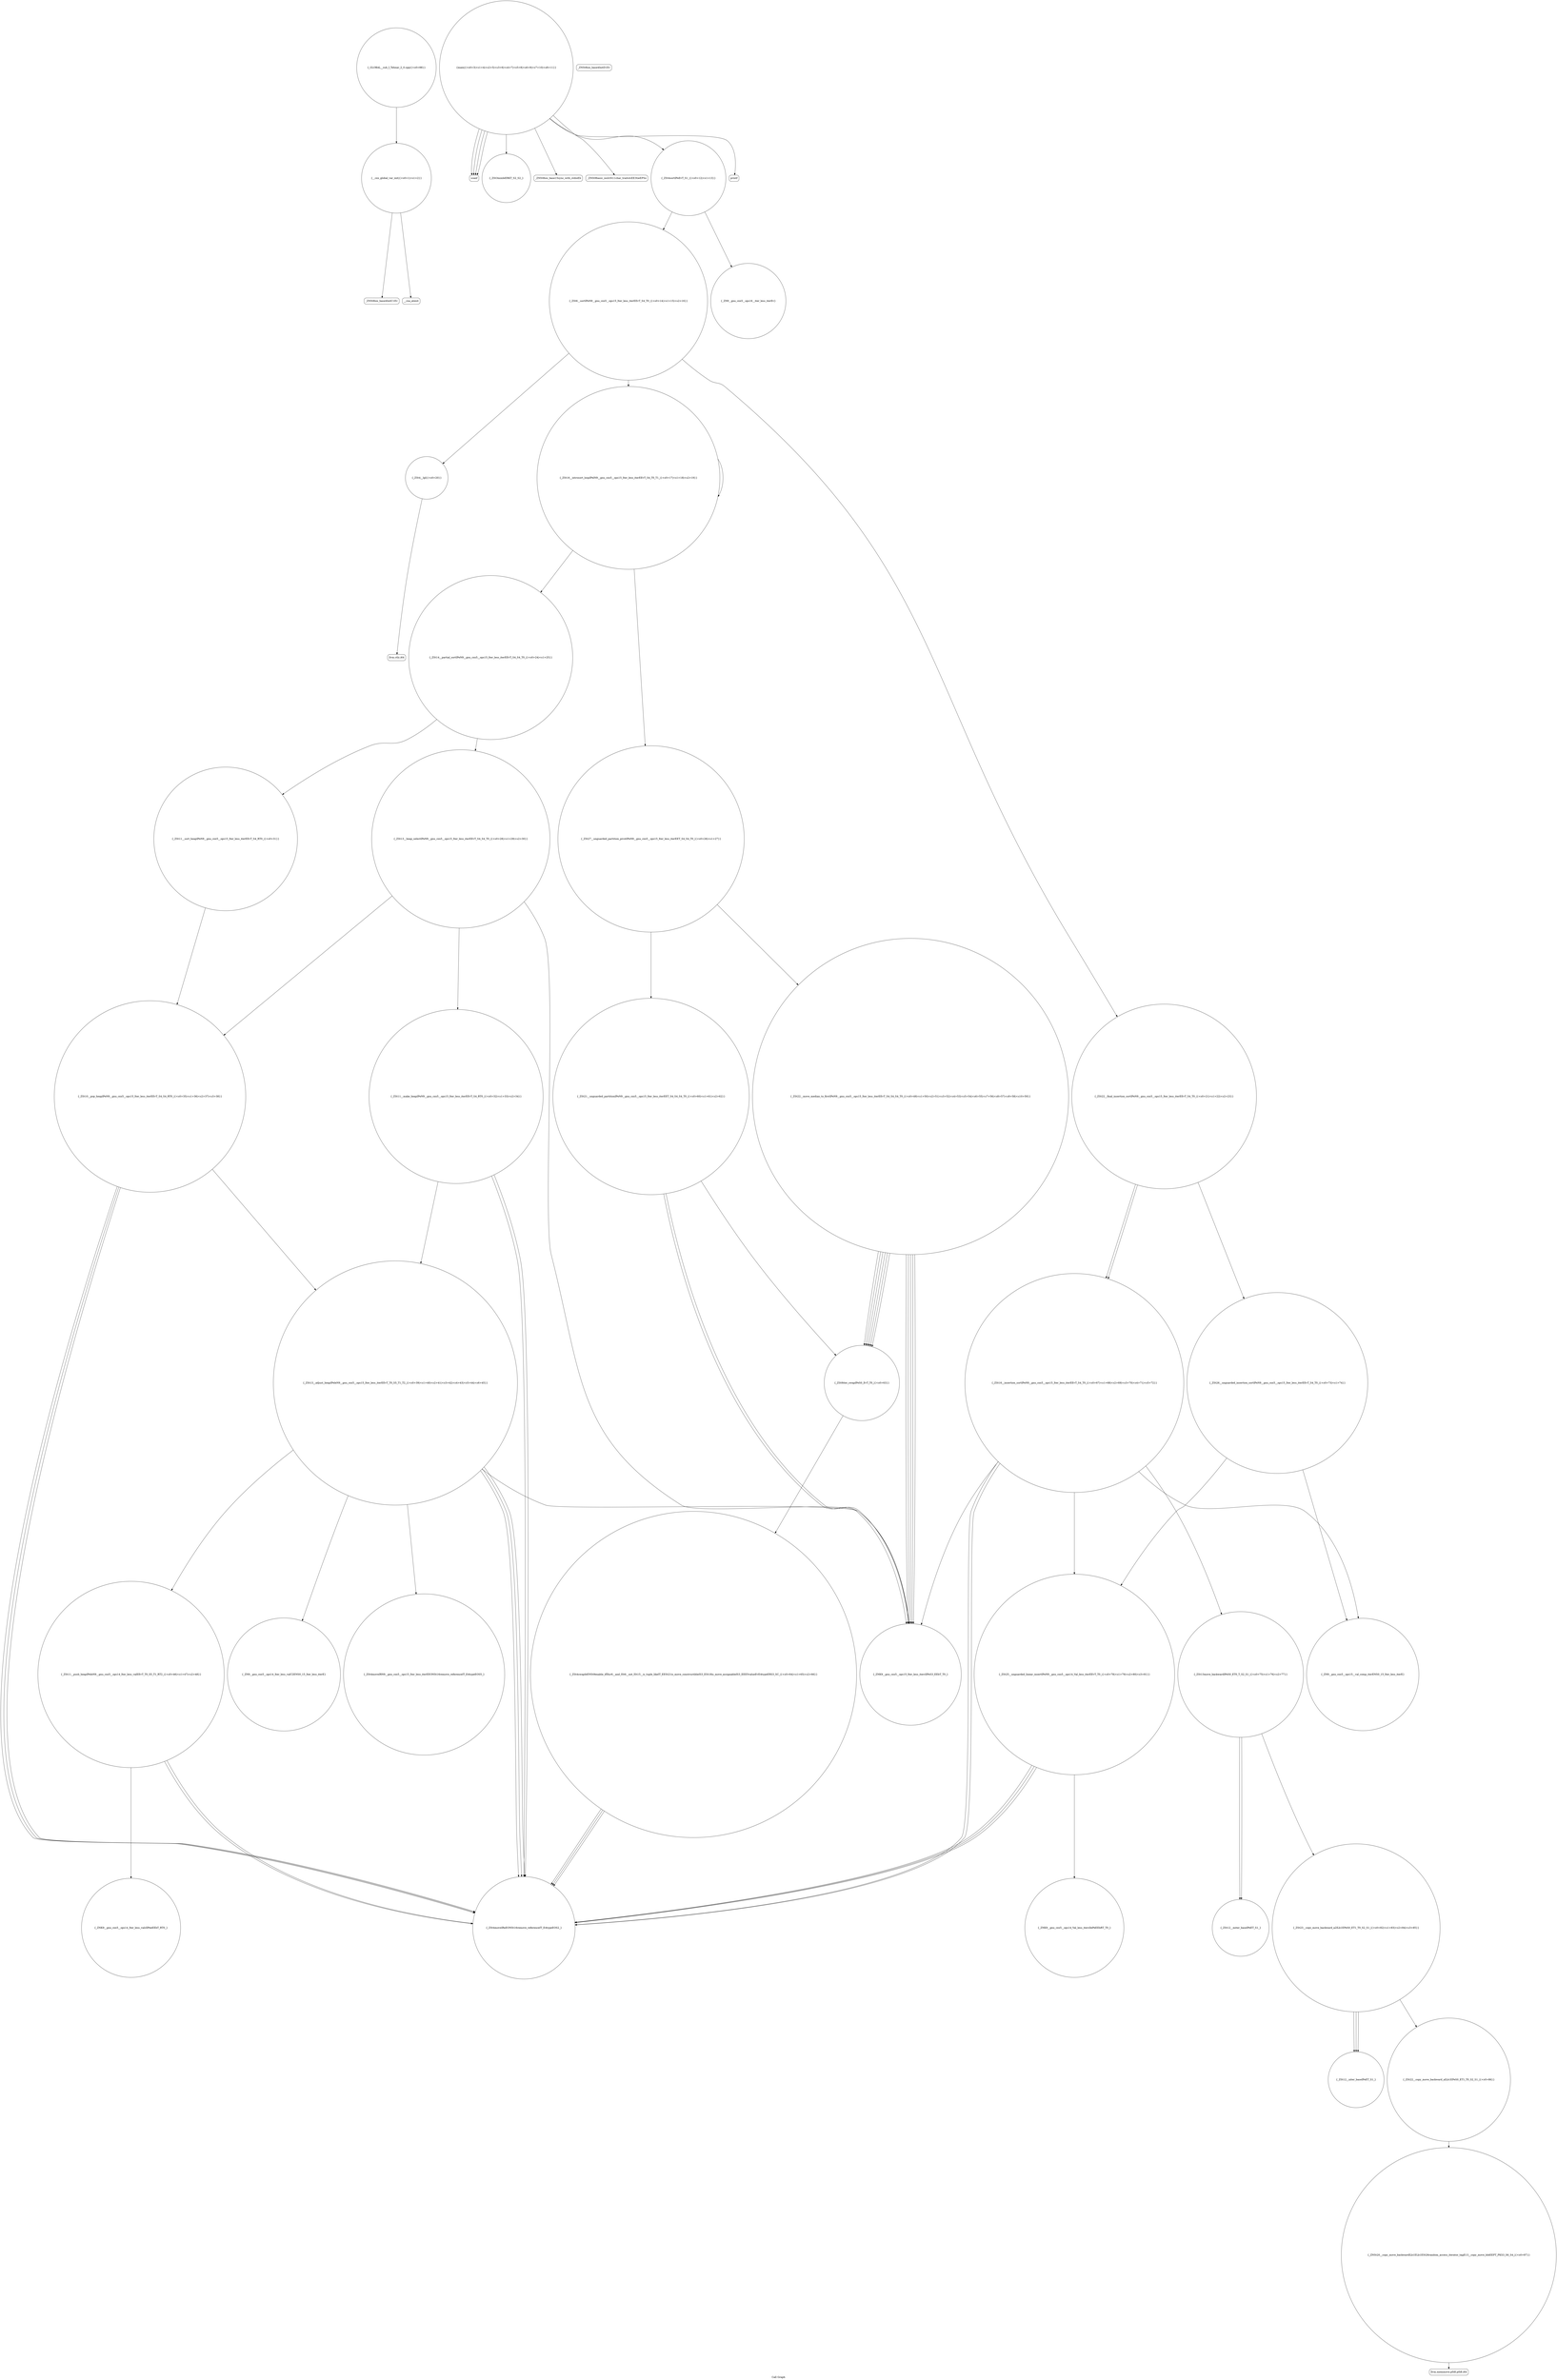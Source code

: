 digraph "Call Graph" {
	label="Call Graph";

	Node0x557f0b1b1120 [shape=record,shape=circle,label="{__cxx_global_var_init|{<s0>1|<s1>2}}"];
	Node0x557f0b1b1120:s0 -> Node0x557f0b1b15b0[color=black];
	Node0x557f0b1b1120:s1 -> Node0x557f0b1b16b0[color=black];
	Node0x557f0b1b2bb0 [shape=record,shape=circle,label="{_ZNK9__gnu_cxx5__ops14_Val_less_iterclIePeEEbRT_T0_}"];
	Node0x557f0b1b2230 [shape=record,shape=circle,label="{_ZN9__gnu_cxx5__ops14_Iter_less_valC2ENS0_15_Iter_less_iterE}"];
	Node0x557f0b1b18b0 [shape=record,shape=Mrecord,label="{scanf}"];
	Node0x557f0b1b25b0 [shape=record,shape=Mrecord,label="{llvm.ctlz.i64}"];
	Node0x557f0b1b1c30 [shape=record,shape=circle,label="{_ZSt4__lgl|{<s0>20}}"];
	Node0x557f0b1b1c30:s0 -> Node0x557f0b1b25b0[color=black];
	Node0x557f0b1b2930 [shape=record,shape=circle,label="{_ZSt12__miter_baseIPeET_S1_}"];
	Node0x557f0b1b1fb0 [shape=record,shape=circle,label="{_ZNK9__gnu_cxx5__ops15_Iter_less_iterclIPeS3_EEbT_T0_}"];
	Node0x557f0b1b1630 [shape=record,shape=Mrecord,label="{_ZNSt8ios_base4InitD1Ev}"];
	Node0x557f0b1b2330 [shape=record,shape=circle,label="{_ZNK9__gnu_cxx5__ops14_Iter_less_valclIPeeEEbT_RT0_}"];
	Node0x557f0b1b19b0 [shape=record,shape=circle,label="{_ZSt3minIeERKT_S2_S2_}"];
	Node0x557f0b1b26b0 [shape=record,shape=circle,label="{_ZSt26__unguarded_insertion_sortIPeN9__gnu_cxx5__ops15_Iter_less_iterEEvT_S4_T0_|{<s0>73|<s1>74}}"];
	Node0x557f0b1b26b0:s0 -> Node0x557f0b1b2830[color=black];
	Node0x557f0b1b26b0:s1 -> Node0x557f0b1b27b0[color=black];
	Node0x557f0b1b1d30 [shape=record,shape=circle,label="{_ZSt14__partial_sortIPeN9__gnu_cxx5__ops15_Iter_less_iterEEvT_S4_S4_T0_|{<s0>24|<s1>25}}"];
	Node0x557f0b1b1d30:s0 -> Node0x557f0b1b1e30[color=black];
	Node0x557f0b1b1d30:s1 -> Node0x557f0b1b1eb0[color=black];
	Node0x557f0b1b2a30 [shape=record,shape=circle,label="{_ZSt12__niter_baseIPeET_S1_}"];
	Node0x557f0b1b20b0 [shape=record,shape=circle,label="{_ZSt4moveIReEONSt16remove_referenceIT_E4typeEOS2_}"];
	Node0x557f0b1b1730 [shape=record,shape=circle,label="{main|{<s0>3|<s1>4|<s2>5|<s3>6|<s4>7|<s5>8|<s6>9|<s7>10|<s8>11}}"];
	Node0x557f0b1b1730:s0 -> Node0x557f0b1b17b0[color=black];
	Node0x557f0b1b1730:s1 -> Node0x557f0b1b1830[color=black];
	Node0x557f0b1b1730:s2 -> Node0x557f0b1b18b0[color=black];
	Node0x557f0b1b1730:s3 -> Node0x557f0b1b18b0[color=black];
	Node0x557f0b1b1730:s4 -> Node0x557f0b1b18b0[color=black];
	Node0x557f0b1b1730:s5 -> Node0x557f0b1b18b0[color=black];
	Node0x557f0b1b1730:s6 -> Node0x557f0b1b1930[color=black];
	Node0x557f0b1b1730:s7 -> Node0x557f0b1b19b0[color=black];
	Node0x557f0b1b1730:s8 -> Node0x557f0b1b1a30[color=black];
	Node0x557f0b1b2430 [shape=record,shape=circle,label="{_ZSt21__unguarded_partitionIPeN9__gnu_cxx5__ops15_Iter_less_iterEET_S4_S4_S4_T0_|{<s0>60|<s1>61|<s2>62}}"];
	Node0x557f0b1b2430:s0 -> Node0x557f0b1b1fb0[color=black];
	Node0x557f0b1b2430:s1 -> Node0x557f0b1b1fb0[color=black];
	Node0x557f0b1b2430:s2 -> Node0x557f0b1b24b0[color=black];
	Node0x557f0b1b1ab0 [shape=record,shape=circle,label="{_ZSt6__sortIPeN9__gnu_cxx5__ops15_Iter_less_iterEEvT_S4_T0_|{<s0>14|<s1>15|<s2>16}}"];
	Node0x557f0b1b1ab0:s0 -> Node0x557f0b1b1c30[color=black];
	Node0x557f0b1b1ab0:s1 -> Node0x557f0b1b1bb0[color=black];
	Node0x557f0b1b1ab0:s2 -> Node0x557f0b1b1cb0[color=black];
	Node0x557f0b1b27b0 [shape=record,shape=circle,label="{_ZSt25__unguarded_linear_insertIPeN9__gnu_cxx5__ops14_Val_less_iterEEvT_T0_|{<s0>78|<s1>79|<s2>80|<s3>81}}"];
	Node0x557f0b1b27b0:s0 -> Node0x557f0b1b20b0[color=black];
	Node0x557f0b1b27b0:s1 -> Node0x557f0b1b2bb0[color=black];
	Node0x557f0b1b27b0:s2 -> Node0x557f0b1b20b0[color=black];
	Node0x557f0b1b27b0:s3 -> Node0x557f0b1b20b0[color=black];
	Node0x557f0b1b1e30 [shape=record,shape=circle,label="{_ZSt13__heap_selectIPeN9__gnu_cxx5__ops15_Iter_less_iterEEvT_S4_S4_T0_|{<s0>28|<s1>29|<s2>30}}"];
	Node0x557f0b1b1e30:s0 -> Node0x557f0b1b1f30[color=black];
	Node0x557f0b1b1e30:s1 -> Node0x557f0b1b1fb0[color=black];
	Node0x557f0b1b1e30:s2 -> Node0x557f0b1b2030[color=black];
	Node0x557f0b1b2b30 [shape=record,shape=Mrecord,label="{llvm.memmove.p0i8.p0i8.i64}"];
	Node0x557f0b1b21b0 [shape=record,shape=circle,label="{_ZSt4moveIRN9__gnu_cxx5__ops15_Iter_less_iterEEONSt16remove_referenceIT_E4typeEOS5_}"];
	Node0x557f0b1b1830 [shape=record,shape=Mrecord,label="{_ZNSt9basic_iosIcSt11char_traitsIcEE3tieEPSo}"];
	Node0x557f0b1b2530 [shape=record,shape=circle,label="{_ZSt4swapIeENSt9enable_ifIXsr6__and_ISt6__not_ISt15__is_tuple_likeIT_EESt21is_move_constructibleIS3_ESt18is_move_assignableIS3_EEE5valueEvE4typeERS3_SC_|{<s0>64|<s1>65|<s2>66}}"];
	Node0x557f0b1b2530:s0 -> Node0x557f0b1b20b0[color=black];
	Node0x557f0b1b2530:s1 -> Node0x557f0b1b20b0[color=black];
	Node0x557f0b1b2530:s2 -> Node0x557f0b1b20b0[color=black];
	Node0x557f0b1b1bb0 [shape=record,shape=circle,label="{_ZSt16__introsort_loopIPelN9__gnu_cxx5__ops15_Iter_less_iterEEvT_S4_T0_T1_|{<s0>17|<s1>18|<s2>19}}"];
	Node0x557f0b1b1bb0:s0 -> Node0x557f0b1b1d30[color=black];
	Node0x557f0b1b1bb0:s1 -> Node0x557f0b1b1db0[color=black];
	Node0x557f0b1b1bb0:s2 -> Node0x557f0b1b1bb0[color=black];
	Node0x557f0b1b28b0 [shape=record,shape=circle,label="{_ZSt23__copy_move_backward_a2ILb1EPeS0_ET1_T0_S2_S1_|{<s0>82|<s1>83|<s2>84|<s3>85}}"];
	Node0x557f0b1b28b0:s0 -> Node0x557f0b1b2a30[color=black];
	Node0x557f0b1b28b0:s1 -> Node0x557f0b1b2a30[color=black];
	Node0x557f0b1b28b0:s2 -> Node0x557f0b1b2a30[color=black];
	Node0x557f0b1b28b0:s3 -> Node0x557f0b1b29b0[color=black];
	Node0x557f0b1b1f30 [shape=record,shape=circle,label="{_ZSt11__make_heapIPeN9__gnu_cxx5__ops15_Iter_less_iterEEvT_S4_RT0_|{<s0>32|<s1>33|<s2>34}}"];
	Node0x557f0b1b1f30:s0 -> Node0x557f0b1b20b0[color=black];
	Node0x557f0b1b1f30:s1 -> Node0x557f0b1b20b0[color=black];
	Node0x557f0b1b1f30:s2 -> Node0x557f0b1b2130[color=black];
	Node0x557f0b1b15b0 [shape=record,shape=Mrecord,label="{_ZNSt8ios_base4InitC1Ev}"];
	Node0x557f0b1b2c30 [shape=record,shape=circle,label="{_GLOBAL__sub_I_Tehnar_2_0.cpp|{<s0>88}}"];
	Node0x557f0b1b2c30:s0 -> Node0x557f0b1b1120[color=black];
	Node0x557f0b1b22b0 [shape=record,shape=circle,label="{_ZSt11__push_heapIPeleN9__gnu_cxx5__ops14_Iter_less_valEEvT_T0_S5_T1_RT2_|{<s0>46|<s1>47|<s2>48}}"];
	Node0x557f0b1b22b0:s0 -> Node0x557f0b1b2330[color=black];
	Node0x557f0b1b22b0:s1 -> Node0x557f0b1b20b0[color=black];
	Node0x557f0b1b22b0:s2 -> Node0x557f0b1b20b0[color=black];
	Node0x557f0b1b1930 [shape=record,shape=circle,label="{_ZSt4sortIPeEvT_S1_|{<s0>12|<s1>13}}"];
	Node0x557f0b1b1930:s0 -> Node0x557f0b1b1b30[color=black];
	Node0x557f0b1b1930:s1 -> Node0x557f0b1b1ab0[color=black];
	Node0x557f0b1b2630 [shape=record,shape=circle,label="{_ZSt16__insertion_sortIPeN9__gnu_cxx5__ops15_Iter_less_iterEEvT_S4_T0_|{<s0>67|<s1>68|<s2>69|<s3>70|<s4>71|<s5>72}}"];
	Node0x557f0b1b2630:s0 -> Node0x557f0b1b1fb0[color=black];
	Node0x557f0b1b2630:s1 -> Node0x557f0b1b20b0[color=black];
	Node0x557f0b1b2630:s2 -> Node0x557f0b1b2730[color=black];
	Node0x557f0b1b2630:s3 -> Node0x557f0b1b20b0[color=black];
	Node0x557f0b1b2630:s4 -> Node0x557f0b1b2830[color=black];
	Node0x557f0b1b2630:s5 -> Node0x557f0b1b27b0[color=black];
	Node0x557f0b1b1cb0 [shape=record,shape=circle,label="{_ZSt22__final_insertion_sortIPeN9__gnu_cxx5__ops15_Iter_less_iterEEvT_S4_T0_|{<s0>21|<s1>22|<s2>23}}"];
	Node0x557f0b1b1cb0:s0 -> Node0x557f0b1b2630[color=black];
	Node0x557f0b1b1cb0:s1 -> Node0x557f0b1b26b0[color=black];
	Node0x557f0b1b1cb0:s2 -> Node0x557f0b1b2630[color=black];
	Node0x557f0b1b29b0 [shape=record,shape=circle,label="{_ZSt22__copy_move_backward_aILb1EPeS0_ET1_T0_S2_S1_|{<s0>86}}"];
	Node0x557f0b1b29b0:s0 -> Node0x557f0b1b2ab0[color=black];
	Node0x557f0b1b2030 [shape=record,shape=circle,label="{_ZSt10__pop_heapIPeN9__gnu_cxx5__ops15_Iter_less_iterEEvT_S4_S4_RT0_|{<s0>35|<s1>36|<s2>37|<s3>38}}"];
	Node0x557f0b1b2030:s0 -> Node0x557f0b1b20b0[color=black];
	Node0x557f0b1b2030:s1 -> Node0x557f0b1b20b0[color=black];
	Node0x557f0b1b2030:s2 -> Node0x557f0b1b20b0[color=black];
	Node0x557f0b1b2030:s3 -> Node0x557f0b1b2130[color=black];
	Node0x557f0b1b16b0 [shape=record,shape=Mrecord,label="{__cxa_atexit}"];
	Node0x557f0b1b23b0 [shape=record,shape=circle,label="{_ZSt22__move_median_to_firstIPeN9__gnu_cxx5__ops15_Iter_less_iterEEvT_S4_S4_S4_T0_|{<s0>49|<s1>50|<s2>51|<s3>52|<s4>53|<s5>54|<s6>55|<s7>56|<s8>57|<s9>58|<s10>59}}"];
	Node0x557f0b1b23b0:s0 -> Node0x557f0b1b1fb0[color=black];
	Node0x557f0b1b23b0:s1 -> Node0x557f0b1b1fb0[color=black];
	Node0x557f0b1b23b0:s2 -> Node0x557f0b1b24b0[color=black];
	Node0x557f0b1b23b0:s3 -> Node0x557f0b1b1fb0[color=black];
	Node0x557f0b1b23b0:s4 -> Node0x557f0b1b24b0[color=black];
	Node0x557f0b1b23b0:s5 -> Node0x557f0b1b24b0[color=black];
	Node0x557f0b1b23b0:s6 -> Node0x557f0b1b1fb0[color=black];
	Node0x557f0b1b23b0:s7 -> Node0x557f0b1b24b0[color=black];
	Node0x557f0b1b23b0:s8 -> Node0x557f0b1b1fb0[color=black];
	Node0x557f0b1b23b0:s9 -> Node0x557f0b1b24b0[color=black];
	Node0x557f0b1b23b0:s10 -> Node0x557f0b1b24b0[color=black];
	Node0x557f0b1b1a30 [shape=record,shape=Mrecord,label="{printf}"];
	Node0x557f0b1b2730 [shape=record,shape=circle,label="{_ZSt13move_backwardIPeS0_ET0_T_S2_S1_|{<s0>75|<s1>76|<s2>77}}"];
	Node0x557f0b1b2730:s0 -> Node0x557f0b1b2930[color=black];
	Node0x557f0b1b2730:s1 -> Node0x557f0b1b2930[color=black];
	Node0x557f0b1b2730:s2 -> Node0x557f0b1b28b0[color=black];
	Node0x557f0b1b1db0 [shape=record,shape=circle,label="{_ZSt27__unguarded_partition_pivotIPeN9__gnu_cxx5__ops15_Iter_less_iterEET_S4_S4_T0_|{<s0>26|<s1>27}}"];
	Node0x557f0b1b1db0:s0 -> Node0x557f0b1b23b0[color=black];
	Node0x557f0b1b1db0:s1 -> Node0x557f0b1b2430[color=black];
	Node0x557f0b1b2ab0 [shape=record,shape=circle,label="{_ZNSt20__copy_move_backwardILb1ELb1ESt26random_access_iterator_tagE13__copy_move_bIeEEPT_PKS3_S6_S4_|{<s0>87}}"];
	Node0x557f0b1b2ab0:s0 -> Node0x557f0b1b2b30[color=black];
	Node0x557f0b1b2130 [shape=record,shape=circle,label="{_ZSt13__adjust_heapIPeleN9__gnu_cxx5__ops15_Iter_less_iterEEvT_T0_S5_T1_T2_|{<s0>39|<s1>40|<s2>41|<s3>42|<s4>43|<s5>44|<s6>45}}"];
	Node0x557f0b1b2130:s0 -> Node0x557f0b1b1fb0[color=black];
	Node0x557f0b1b2130:s1 -> Node0x557f0b1b20b0[color=black];
	Node0x557f0b1b2130:s2 -> Node0x557f0b1b20b0[color=black];
	Node0x557f0b1b2130:s3 -> Node0x557f0b1b21b0[color=black];
	Node0x557f0b1b2130:s4 -> Node0x557f0b1b2230[color=black];
	Node0x557f0b1b2130:s5 -> Node0x557f0b1b20b0[color=black];
	Node0x557f0b1b2130:s6 -> Node0x557f0b1b22b0[color=black];
	Node0x557f0b1b17b0 [shape=record,shape=Mrecord,label="{_ZNSt8ios_base15sync_with_stdioEb}"];
	Node0x557f0b1b24b0 [shape=record,shape=circle,label="{_ZSt9iter_swapIPeS0_EvT_T0_|{<s0>63}}"];
	Node0x557f0b1b24b0:s0 -> Node0x557f0b1b2530[color=black];
	Node0x557f0b1b1b30 [shape=record,shape=circle,label="{_ZN9__gnu_cxx5__ops16__iter_less_iterEv}"];
	Node0x557f0b1b2830 [shape=record,shape=circle,label="{_ZN9__gnu_cxx5__ops15__val_comp_iterENS0_15_Iter_less_iterE}"];
	Node0x557f0b1b1eb0 [shape=record,shape=circle,label="{_ZSt11__sort_heapIPeN9__gnu_cxx5__ops15_Iter_less_iterEEvT_S4_RT0_|{<s0>31}}"];
	Node0x557f0b1b1eb0:s0 -> Node0x557f0b1b2030[color=black];
}
